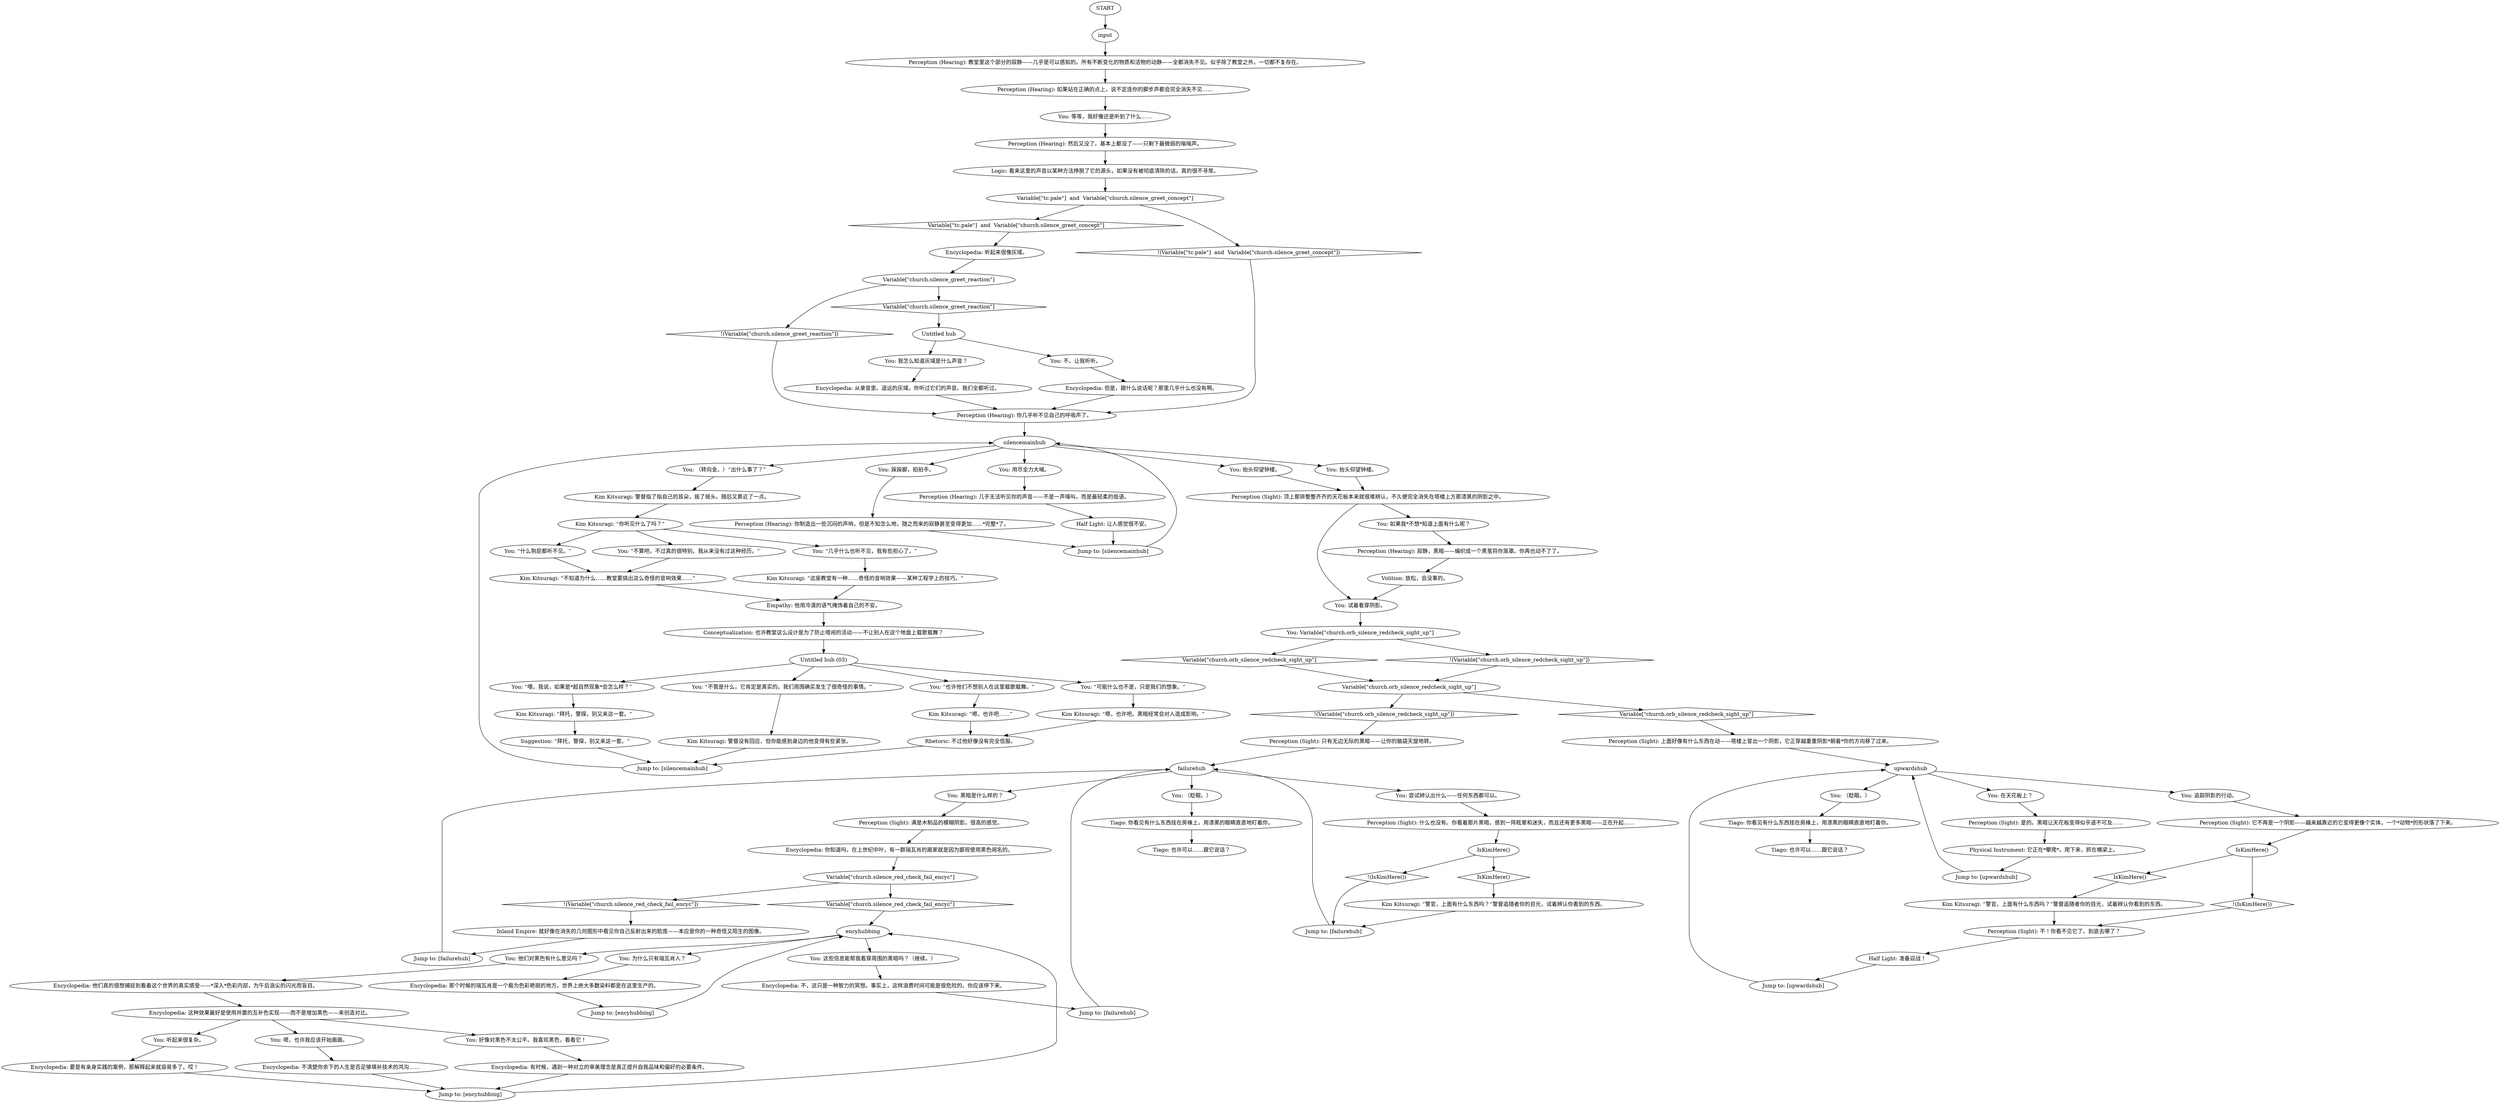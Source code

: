 # CHURCH ORB / cone of silence
# EVERYTHING IS SILENT HERE VERY SPOOKY SCENE YES INDEED WHOLE SCENE ABOUT LOOKING UP AND THEN TIAGO APPEARS, BOOM!
# ==================================================
digraph G {
	  0 [label="START"];
	  1 [label="input"];
	  2 [label="Variable[\"church.orb_silence_redcheck_sight_up\"]"];
	  3 [label="Variable[\"church.orb_silence_redcheck_sight_up\"]", shape=diamond];
	  4 [label="!(Variable[\"church.orb_silence_redcheck_sight_up\"])", shape=diamond];
	  5 [label="Jump to: [silencemainhub]"];
	  6 [label="Tiago: 你看见有什么东西挂在房椽上，用漆黑的眼睛直直地盯着你。"];
	  7 [label="You: （眨眼。）"];
	  8 [label="Inland Empire: 就好像在消失的几何图形中看见你自己反射出来的脸庞——本应是你的一种奇怪又陌生的图像。"];
	  9 [label="Physical Instrument: 它正在*攀爬*。爬下来，抓在横梁上。"];
	  10 [label="You: “也许他们不想别人在这里载歌载舞。”"];
	  11 [label="Perception (Hearing): 如果站在正确的点上，说不定连你的脚步声都会完全消失不见……"];
	  12 [label="You: 等等，我好像还是听到了什么……"];
	  13 [label="You: （转向金。）“出什么事了？”"];
	  14 [label="Perception (Sight): 它不再是一个阴影——越来越靠近的它变得更像个实体。一个*动物*的形状落了下来。"];
	  15 [label="You: “什么狗屁都听不见。”"];
	  16 [label="Kim Kitsuragi: “拜托，警探，别又来这一套。”"];
	  17 [label="Encyclopedia: 要是有亲身实践的案例，那解释起来就容易多了。哎！"];
	  18 [label="Kim Kitsuragi: “警官，上面有什么东西吗？”警督追随者你的目光，试着辨认你看到的东西。"];
	  19 [label="Perception (Hearing): 然后又没了。基本上都没了——只剩下最微弱的嗡嗡声。"];
	  20 [label="Perception (Hearing): 你制造出一些沉闷的声响，但是不知怎么地，随之而来的寂静甚至变得更加……*完整*了。"];
	  21 [label="Perception (Sight): 是的。黑暗让天花板变得似乎遥不可及……"];
	  22 [label="Jump to: [failurehub]"];
	  23 [label="Tiago: 也许可以……跟它说话？"];
	  24 [label="Kim Kitsuragi: “不知道为什么……教堂要搞出这么奇怪的音响效果……”"];
	  25 [label="Logic: 看来这里的声音以某种方法挣脱了它的源头，如果没有被彻底清除的话。真的很不寻常。"];
	  26 [label="encyhubbing"];
	  27 [label="You: 嗯，也许我应该开始画画。"];
	  28 [label="You: 跺跺脚，拍拍手。"];
	  29 [label="Jump to: [failurehub]"];
	  30 [label="You: 抬头仰望钟楼。"];
	  31 [label="Variable[\"church.silence_red_check_fail_encyc\"]"];
	  32 [label="Variable[\"church.silence_red_check_fail_encyc\"]", shape=diamond];
	  33 [label="!(Variable[\"church.silence_red_check_fail_encyc\"])", shape=diamond];
	  34 [label="You: 这些信息能帮我看穿周围的黑暗吗？（继续。）"];
	  35 [label="Encyclopedia: 不，这只是一种智力的冥想。事实上，这样浪费时间可能是很危险的。你应该停下来。"];
	  36 [label="Encyclopedia: 那个时候的瑞瓦肖是一个极为色彩艳丽的地方。世界上绝大多数染料都是在这里生产的。"];
	  37 [label="You: 抬头仰望钟楼。"];
	  38 [label="Untitled hub"];
	  39 [label="You: 不。让我听听。"];
	  40 [label="Encyclopedia: 你知道吗，在上世纪中叶，有一群瑞瓦肖的画家就是因为鄙视使用黑色闻名的。"];
	  41 [label="You: 好像对黑色不太公平。我喜欢黑色，看看它！"];
	  42 [label="You: 试着看穿阴影。"];
	  43 [label="You: Variable[\"church.orb_silence_redcheck_sight_up\"]"];
	  44 [label="Variable[\"church.orb_silence_redcheck_sight_up\"]", shape=diamond];
	  45 [label="!(Variable[\"church.orb_silence_redcheck_sight_up\"])", shape=diamond];
	  46 [label="Untitled hub (03)"];
	  47 [label="You: 我怎么知道灰域是什么声音？"];
	  48 [label="You: 用尽全力大喊。"];
	  49 [label="Perception (Sight): 顶上那排整整齐齐的天花板本来就很难辨认，不久便完全消失在塔楼上方那漆黑的阴影之中。"];
	  50 [label="Perception (Hearing): 几乎无法听见你的声音——不是一声嚎叫，而是最轻柔的低语。"];
	  51 [label="Perception (Sight): 满是木制品的模糊阴影。很高的感觉。"];
	  52 [label="You: “可能什么也不是，只是我们的想象。”"];
	  53 [label="Kim Kitsuragi: 警督没有回应，但你能感到身边的他变得有些紧张。"];
	  54 [label="Conceptualization: 也许教堂这么设计是为了防止喧闹的活动——不让别人在这个地盘上载歌载舞？"];
	  55 [label="You: “不管是什么，它肯定是真实的。我们周围确实发生了很奇怪的事情。”"];
	  56 [label="Suggestion: “拜托，警探，别又来这一套。”"];
	  57 [label="Encyclopedia: 听起来很像灰域。"];
	  58 [label="Jump to: [encyhubbing]"];
	  59 [label="Tiago: 你看见有什么东西挂在房椽上，用漆黑的眼睛直直地盯着你。"];
	  60 [label="Jump to: [silencemainhub]"];
	  61 [label="failurehub"];
	  62 [label="Perception (Sight): 上面好像有什么东西在动——塔楼上冒出一个阴影，它正穿越重重阴影*朝着*你的方向移了过来。"];
	  63 [label="Perception (Sight): 什么也没有。你看着那片黑暗，感到一阵眩晕和迷失，而且还有更多黑暗——正在升起……"];
	  64 [label="Variable[\"church.silence_greet_reaction\"]"];
	  65 [label="Variable[\"church.silence_greet_reaction\"]", shape=diamond];
	  66 [label="!(Variable[\"church.silence_greet_reaction\"])", shape=diamond];
	  67 [label="Half Light: 让人感觉很不安。"];
	  68 [label="Kim Kitsuragi: “这座教堂有一种……奇怪的音响效果——某种工程学上的技巧。”"];
	  69 [label="You: 黑暗是什么样的？"];
	  70 [label="You: “不算吧，不过真的很特别。我从来没有过这种经历。”"];
	  71 [label="Variable[\"tc.pale\"]  and  Variable[\"church.silence_greet_concept\"]"];
	  72 [label="Variable[\"tc.pale\"]  and  Variable[\"church.silence_greet_concept\"]", shape=diamond];
	  73 [label="!(Variable[\"tc.pale\"]  and  Variable[\"church.silence_greet_concept\"])", shape=diamond];
	  74 [label="Perception (Hearing): 教堂里这个部分的寂静——几乎是可以感知的。所有不断变化的物质和活物的动静——全都消失不见。似乎除了教堂之外，一切都不复存在。"];
	  75 [label="silencemainhub"];
	  76 [label="Kim Kitsuragi: 警督指了指自己的耳朵，摇了摇头。随后又靠近了一点。"];
	  77 [label="You: 在天花板上？"];
	  78 [label="Perception (Hearing): 寂静，黑暗——编织成一个黑茧将你笼罩。你再也动不了了。"];
	  79 [label="Jump to: [upwardshub]"];
	  81 [label="Perception (Hearing): 你几乎听不见自己的呼吸声了。"];
	  82 [label="Encyclopedia: 他们真的很想捕捉到看着这个世界的真实感受——*深入*色彩内部，为午后浪尖的闪光而盲目。"];
	  83 [label="Encyclopedia: 有时候，遇到一种对立的审美理念是真正提升自我品味和偏好的必要条件。"];
	  84 [label="Perception (Sight): 只有无边无际的黑暗——让你的脑袋天旋地转。"];
	  85 [label="You: 尝试辨认出什么——任何东西都可以。"];
	  86 [label="Encyclopedia: 这种效果最好是使用并置的互补色实现——而不是增加黑色——来创造对比。"];
	  87 [label="Volition: 放松，会没事的。"];
	  88 [label="Rhetoric: 不过他好像没有完全信服。"];
	  89 [label="You: “喂，我说，如果是*超自然现象*会怎么样？”"];
	  90 [label="Half Light: 准备迎战！"];
	  91 [label="Kim Kitsuragi: “警官，上面有什么东西吗？”警督追随者你的目光，试着辨认你看到的东西。"];
	  92 [label="Empathy: 他用冷漠的语气掩饰着自己的不安。"];
	  93 [label="Jump to: [encyhubbing]"];
	  94 [label="You: “几乎什么也听不见，我有些担心了。”"];
	  95 [label="Jump to: [upwardshub]"];
	  96 [label="Tiago: 也许可以……跟它说话？"];
	  97 [label="IsKimHere()"];
	  98 [label="IsKimHere()", shape=diamond];
	  99 [label="!(IsKimHere())", shape=diamond];
	  100 [label="Encyclopedia: 从录音里。遥远的灰域。你听过它们的声音。我们全都听过。"];
	  101 [label="You: 他们对黑色有什么意见吗？"];
	  102 [label="You: （眨眼。）"];
	  103 [label="Jump to: [failurehub]"];
	  104 [label="Perception (Sight): 不！你看不见它了。到底去哪了？"];
	  105 [label="You: 追踪阴影的行动。"];
	  106 [label="You: 如果我*不想*知道上面有什么呢？"];
	  107 [label="Encyclopedia: 但是，跟什么说话呢？那里几乎什么也没有啊。"];
	  108 [label="Kim Kitsuragi: “嗯，也许吧……”"];
	  109 [label="You: 为什么只有瑞瓦肖人？"];
	  110 [label="Encyclopedia: 不清楚你余下的人生是否足够填补技术的鸿沟……"];
	  111 [label="You: 听起来很复杂。"];
	  112 [label="IsKimHere()"];
	  113 [label="IsKimHere()", shape=diamond];
	  114 [label="!(IsKimHere())", shape=diamond];
	  115 [label="Kim Kitsuragi: “你听见什么了吗？”"];
	  116 [label="upwardshub"];
	  117 [label="Kim Kitsuragi: “嗯，也许吧。黑暗经常会对人造成影响。”"];
	  0 -> 1
	  1 -> 74
	  2 -> 3
	  2 -> 4
	  3 -> 62
	  4 -> 84
	  5 -> 75
	  6 -> 96
	  7 -> 6
	  8 -> 29
	  9 -> 95
	  10 -> 108
	  11 -> 12
	  12 -> 19
	  13 -> 76
	  14 -> 112
	  15 -> 24
	  16 -> 56
	  17 -> 93
	  18 -> 104
	  19 -> 25
	  20 -> 60
	  21 -> 9
	  22 -> 61
	  24 -> 92
	  25 -> 71
	  26 -> 109
	  26 -> 34
	  26 -> 101
	  27 -> 110
	  28 -> 20
	  29 -> 61
	  30 -> 49
	  31 -> 32
	  31 -> 33
	  32 -> 26
	  33 -> 8
	  34 -> 35
	  35 -> 103
	  36 -> 58
	  37 -> 49
	  38 -> 39
	  38 -> 47
	  39 -> 107
	  40 -> 31
	  41 -> 83
	  42 -> 43
	  43 -> 44
	  43 -> 45
	  44 -> 2
	  45 -> 2
	  46 -> 89
	  46 -> 10
	  46 -> 52
	  46 -> 55
	  47 -> 100
	  48 -> 50
	  49 -> 42
	  49 -> 106
	  50 -> 67
	  51 -> 40
	  52 -> 117
	  53 -> 5
	  54 -> 46
	  55 -> 53
	  56 -> 5
	  57 -> 64
	  58 -> 26
	  59 -> 23
	  60 -> 75
	  61 -> 85
	  61 -> 69
	  61 -> 7
	  62 -> 116
	  63 -> 97
	  64 -> 65
	  64 -> 66
	  65 -> 38
	  66 -> 81
	  67 -> 60
	  68 -> 92
	  69 -> 51
	  70 -> 24
	  71 -> 72
	  71 -> 73
	  72 -> 57
	  73 -> 81
	  74 -> 11
	  75 -> 37
	  75 -> 13
	  75 -> 48
	  75 -> 28
	  75 -> 30
	  76 -> 115
	  77 -> 21
	  78 -> 87
	  79 -> 116
	  81 -> 75
	  82 -> 86
	  83 -> 93
	  84 -> 61
	  85 -> 63
	  86 -> 41
	  86 -> 27
	  86 -> 111
	  87 -> 42
	  88 -> 5
	  89 -> 16
	  90 -> 79
	  91 -> 22
	  92 -> 54
	  93 -> 26
	  94 -> 68
	  95 -> 116
	  97 -> 98
	  97 -> 99
	  98 -> 91
	  99 -> 22
	  100 -> 81
	  101 -> 82
	  102 -> 59
	  103 -> 61
	  104 -> 90
	  105 -> 14
	  106 -> 78
	  107 -> 81
	  108 -> 88
	  109 -> 36
	  110 -> 93
	  111 -> 17
	  112 -> 113
	  112 -> 114
	  113 -> 18
	  114 -> 104
	  115 -> 70
	  115 -> 94
	  115 -> 15
	  116 -> 105
	  116 -> 77
	  116 -> 102
	  117 -> 88
}

